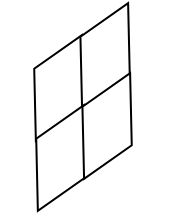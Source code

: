 <mxfile version="15.5.5" type="github">
  <diagram id="SEAIYqwF87A7cVQ8-DyG" name="Page-1">
    <mxGraphModel dx="361" dy="216" grid="1" gridSize="10" guides="1" tooltips="1" connect="1" arrows="1" fold="1" page="1" pageScale="1" pageWidth="827" pageHeight="1169" math="0" shadow="0">
      <root>
        <mxCell id="0" />
        <mxCell id="1" parent="0" />
        <mxCell id="4mUIY2rEQ8cqmVcWi5z4-1" value="" style="shape=parallelogram;perimeter=parallelogramPerimeter;whiteSpace=wrap;html=1;fixedSize=1;rotation=-35;" parent="1" vertex="1">
          <mxGeometry x="46.89" y="80" width="49.1" height="30" as="geometry" />
        </mxCell>
        <mxCell id="-y09qwYfMfObH2Hs8NJf-16" value="" style="shape=parallelogram;perimeter=parallelogramPerimeter;whiteSpace=wrap;html=1;fixedSize=1;rotation=-35;" vertex="1" parent="1">
          <mxGeometry x="70" y="64" width="49.1" height="30" as="geometry" />
        </mxCell>
        <mxCell id="-y09qwYfMfObH2Hs8NJf-19" value="" style="shape=parallelogram;perimeter=parallelogramPerimeter;whiteSpace=wrap;html=1;fixedSize=1;rotation=-35;" vertex="1" parent="1">
          <mxGeometry x="47.89" y="115" width="49.1" height="30" as="geometry" />
        </mxCell>
        <mxCell id="-y09qwYfMfObH2Hs8NJf-20" value="" style="shape=parallelogram;perimeter=parallelogramPerimeter;whiteSpace=wrap;html=1;fixedSize=1;rotation=-35;" vertex="1" parent="1">
          <mxGeometry x="71" y="99" width="49.1" height="30" as="geometry" />
        </mxCell>
      </root>
    </mxGraphModel>
  </diagram>
</mxfile>
